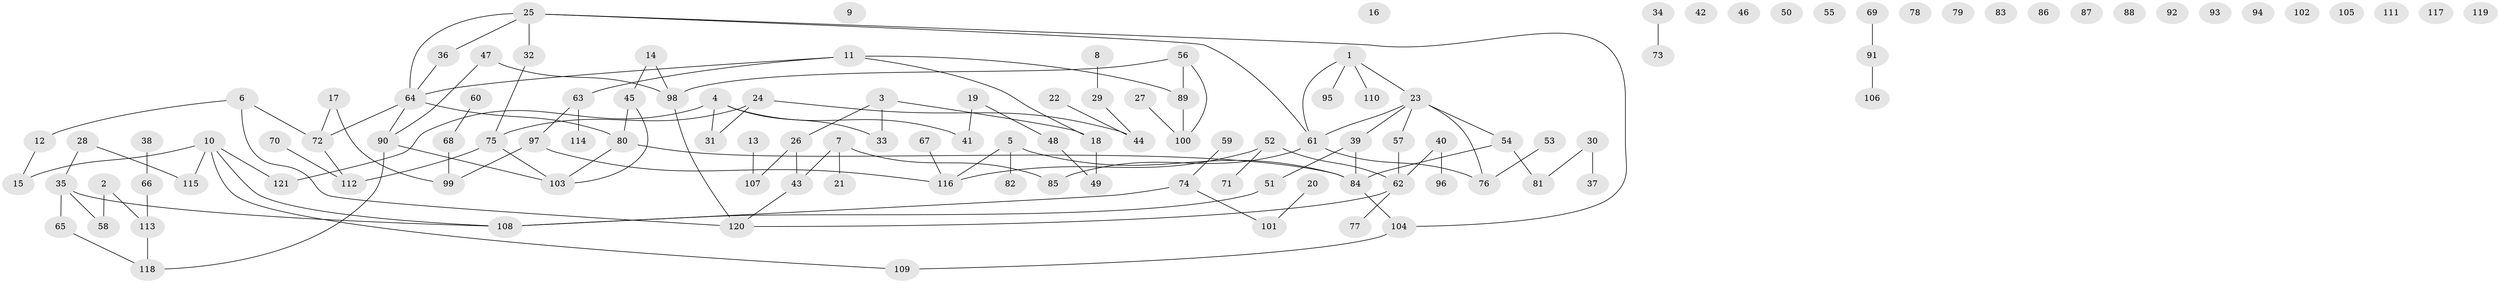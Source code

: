 // coarse degree distribution, {7: 0.023255813953488372, 2: 0.19767441860465115, 4: 0.11627906976744186, 3: 0.13953488372093023, 1: 0.22093023255813954, 0: 0.23255813953488372, 5: 0.03488372093023256, 6: 0.03488372093023256}
// Generated by graph-tools (version 1.1) at 2025/41/03/06/25 10:41:21]
// undirected, 121 vertices, 126 edges
graph export_dot {
graph [start="1"]
  node [color=gray90,style=filled];
  1;
  2;
  3;
  4;
  5;
  6;
  7;
  8;
  9;
  10;
  11;
  12;
  13;
  14;
  15;
  16;
  17;
  18;
  19;
  20;
  21;
  22;
  23;
  24;
  25;
  26;
  27;
  28;
  29;
  30;
  31;
  32;
  33;
  34;
  35;
  36;
  37;
  38;
  39;
  40;
  41;
  42;
  43;
  44;
  45;
  46;
  47;
  48;
  49;
  50;
  51;
  52;
  53;
  54;
  55;
  56;
  57;
  58;
  59;
  60;
  61;
  62;
  63;
  64;
  65;
  66;
  67;
  68;
  69;
  70;
  71;
  72;
  73;
  74;
  75;
  76;
  77;
  78;
  79;
  80;
  81;
  82;
  83;
  84;
  85;
  86;
  87;
  88;
  89;
  90;
  91;
  92;
  93;
  94;
  95;
  96;
  97;
  98;
  99;
  100;
  101;
  102;
  103;
  104;
  105;
  106;
  107;
  108;
  109;
  110;
  111;
  112;
  113;
  114;
  115;
  116;
  117;
  118;
  119;
  120;
  121;
  1 -- 23;
  1 -- 61;
  1 -- 95;
  1 -- 110;
  2 -- 58;
  2 -- 113;
  3 -- 18;
  3 -- 26;
  3 -- 33;
  4 -- 31;
  4 -- 33;
  4 -- 41;
  4 -- 121;
  5 -- 82;
  5 -- 84;
  5 -- 116;
  6 -- 12;
  6 -- 72;
  6 -- 120;
  7 -- 21;
  7 -- 43;
  7 -- 85;
  8 -- 29;
  10 -- 15;
  10 -- 108;
  10 -- 109;
  10 -- 115;
  10 -- 121;
  11 -- 18;
  11 -- 63;
  11 -- 64;
  11 -- 89;
  12 -- 15;
  13 -- 107;
  14 -- 45;
  14 -- 98;
  17 -- 72;
  17 -- 99;
  18 -- 49;
  19 -- 41;
  19 -- 48;
  20 -- 101;
  22 -- 44;
  23 -- 39;
  23 -- 54;
  23 -- 57;
  23 -- 61;
  23 -- 76;
  24 -- 31;
  24 -- 44;
  24 -- 75;
  25 -- 32;
  25 -- 36;
  25 -- 61;
  25 -- 64;
  25 -- 104;
  26 -- 43;
  26 -- 107;
  27 -- 100;
  28 -- 35;
  28 -- 115;
  29 -- 44;
  30 -- 37;
  30 -- 81;
  32 -- 75;
  34 -- 73;
  35 -- 58;
  35 -- 65;
  35 -- 108;
  36 -- 64;
  38 -- 66;
  39 -- 51;
  39 -- 84;
  40 -- 62;
  40 -- 96;
  43 -- 120;
  45 -- 80;
  45 -- 103;
  47 -- 90;
  47 -- 98;
  48 -- 49;
  51 -- 108;
  52 -- 62;
  52 -- 71;
  52 -- 116;
  53 -- 76;
  54 -- 81;
  54 -- 84;
  56 -- 89;
  56 -- 98;
  56 -- 100;
  57 -- 62;
  59 -- 74;
  60 -- 68;
  61 -- 76;
  61 -- 85;
  62 -- 77;
  62 -- 120;
  63 -- 97;
  63 -- 114;
  64 -- 72;
  64 -- 80;
  64 -- 90;
  65 -- 118;
  66 -- 113;
  67 -- 116;
  68 -- 99;
  69 -- 91;
  70 -- 112;
  72 -- 112;
  74 -- 101;
  74 -- 108;
  75 -- 103;
  75 -- 112;
  80 -- 84;
  80 -- 103;
  84 -- 104;
  89 -- 100;
  90 -- 103;
  90 -- 118;
  91 -- 106;
  97 -- 99;
  97 -- 116;
  98 -- 120;
  104 -- 109;
  113 -- 118;
}
